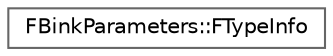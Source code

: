 digraph "Graphical Class Hierarchy"
{
 // INTERACTIVE_SVG=YES
 // LATEX_PDF_SIZE
  bgcolor="transparent";
  edge [fontname=Helvetica,fontsize=10,labelfontname=Helvetica,labelfontsize=10];
  node [fontname=Helvetica,fontsize=10,shape=box,height=0.2,width=0.4];
  rankdir="LR";
  Node0 [id="Node000000",label="FBinkParameters::FTypeInfo",height=0.2,width=0.4,color="grey40", fillcolor="white", style="filled",URL="$d8/d6f/structFBinkParameters_1_1FTypeInfo.html",tooltip=" "];
}
